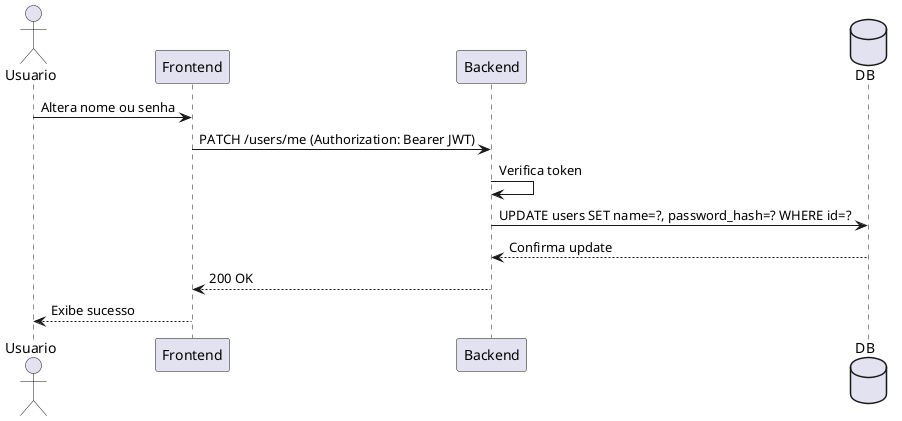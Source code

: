@startuml
actor Usuario
participant "Frontend" as Front
participant "Backend" as Back
database "DB" as DB

Usuario -> Front : Altera nome ou senha
Front -> Back : PATCH /users/me (Authorization: Bearer JWT)
Back -> Back : Verifica token
Back -> DB : UPDATE users SET name=?, password_hash=? WHERE id=?
DB --> Back : Confirma update
Back --> Front : 200 OK
Front --> Usuario : Exibe sucesso
@enduml
